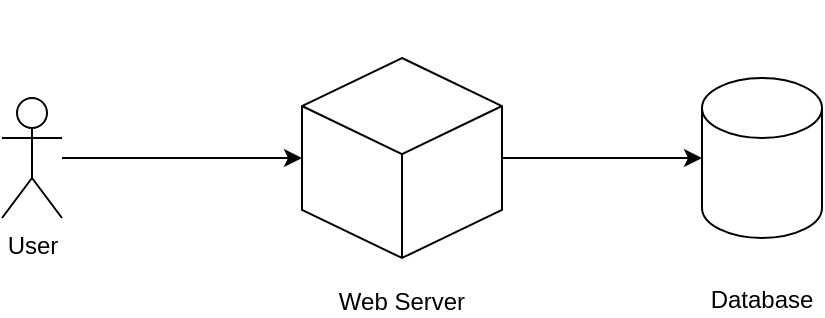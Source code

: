 <mxfile version="16.5.1" type="device"><diagram id="9MmrLo96wyU37mMG1BZV" name="Page-1"><mxGraphModel dx="1102" dy="818" grid="1" gridSize="10" guides="1" tooltips="1" connect="1" arrows="1" fold="1" page="1" pageScale="1" pageWidth="827" pageHeight="1169" math="0" shadow="0"><root><mxCell id="0"/><mxCell id="1" parent="0"/><mxCell id="edrd7XK85MatdvQqyxyE-2" value="&lt;br&gt;&lt;br&gt;&lt;br&gt;&lt;br&gt;&lt;br&gt;&lt;br&gt;&lt;br&gt;&lt;br&gt;Database" style="shape=cylinder3;whiteSpace=wrap;html=1;boundedLbl=1;backgroundOutline=1;size=15;" parent="1" vertex="1"><mxGeometry x="440" y="380" width="60" height="80" as="geometry"/></mxCell><mxCell id="edrd7XK85MatdvQqyxyE-7" style="edgeStyle=orthogonalEdgeStyle;rounded=0;orthogonalLoop=1;jettySize=auto;html=1;" parent="1" source="edrd7XK85MatdvQqyxyE-3" target="edrd7XK85MatdvQqyxyE-5" edge="1"><mxGeometry relative="1" as="geometry"/></mxCell><mxCell id="edrd7XK85MatdvQqyxyE-3" value="User" style="shape=umlActor;verticalLabelPosition=bottom;verticalAlign=top;html=1;outlineConnect=0;" parent="1" vertex="1"><mxGeometry x="90" y="390" width="30" height="60" as="geometry"/></mxCell><mxCell id="edrd7XK85MatdvQqyxyE-8" style="edgeStyle=orthogonalEdgeStyle;rounded=0;orthogonalLoop=1;jettySize=auto;html=1;" parent="1" source="edrd7XK85MatdvQqyxyE-5" target="edrd7XK85MatdvQqyxyE-2" edge="1"><mxGeometry relative="1" as="geometry"/></mxCell><mxCell id="edrd7XK85MatdvQqyxyE-5" value="&lt;br&gt;&lt;br&gt;&lt;br&gt;&lt;br&gt;&lt;br&gt;&lt;br&gt;&lt;br&gt;&lt;br&gt;&lt;br&gt;&lt;br&gt;Web Server" style="whiteSpace=wrap;html=1;shape=mxgraph.basic.isocube;isoAngle=15;" parent="1" vertex="1"><mxGeometry x="240" y="370" width="100" height="100" as="geometry"/></mxCell></root></mxGraphModel></diagram></mxfile>